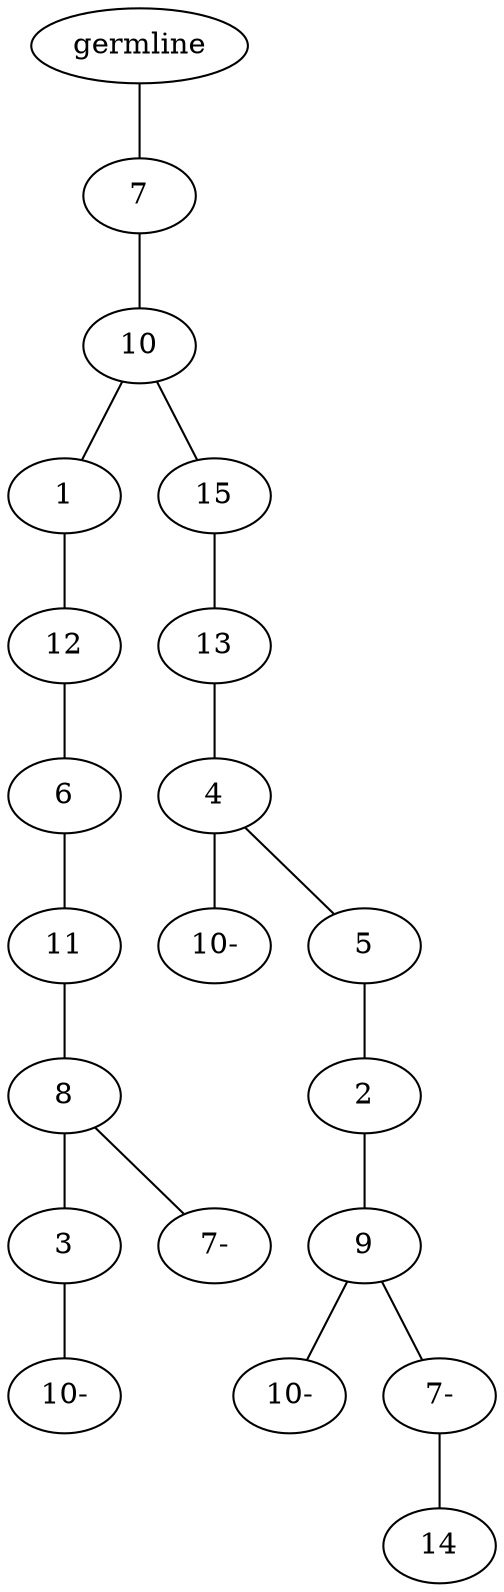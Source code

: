 graph tree {
    "139930063821408" [label="germline"];
    "139930063878896" [label="7"];
    "139930063879616" [label="10"];
    "139930063879184" [label="1"];
    "139930063879472" [label="12"];
    "139930070368368" [label="6"];
    "139930070368848" [label="11"];
    "139930070369328" [label="8"];
    "139930063878512" [label="3"];
    "139930063878800" [label="10-"];
    "139930070369424" [label="7-"];
    "139930063878032" [label="15"];
    "139930070368464" [label="13"];
    "139930070370432" [label="4"];
    "139930070369712" [label="10-"];
    "139930070370144" [label="5"];
    "139930070369904" [label="2"];
    "139930070370720" [label="9"];
    "139930070371056" [label="10-"];
    "139930070370768" [label="7-"];
    "139930070371152" [label="14"];
    "139930063821408" -- "139930063878896";
    "139930063878896" -- "139930063879616";
    "139930063879616" -- "139930063879184";
    "139930063879616" -- "139930063878032";
    "139930063879184" -- "139930063879472";
    "139930063879472" -- "139930070368368";
    "139930070368368" -- "139930070368848";
    "139930070368848" -- "139930070369328";
    "139930070369328" -- "139930063878512";
    "139930070369328" -- "139930070369424";
    "139930063878512" -- "139930063878800";
    "139930063878032" -- "139930070368464";
    "139930070368464" -- "139930070370432";
    "139930070370432" -- "139930070369712";
    "139930070370432" -- "139930070370144";
    "139930070370144" -- "139930070369904";
    "139930070369904" -- "139930070370720";
    "139930070370720" -- "139930070371056";
    "139930070370720" -- "139930070370768";
    "139930070370768" -- "139930070371152";
}
